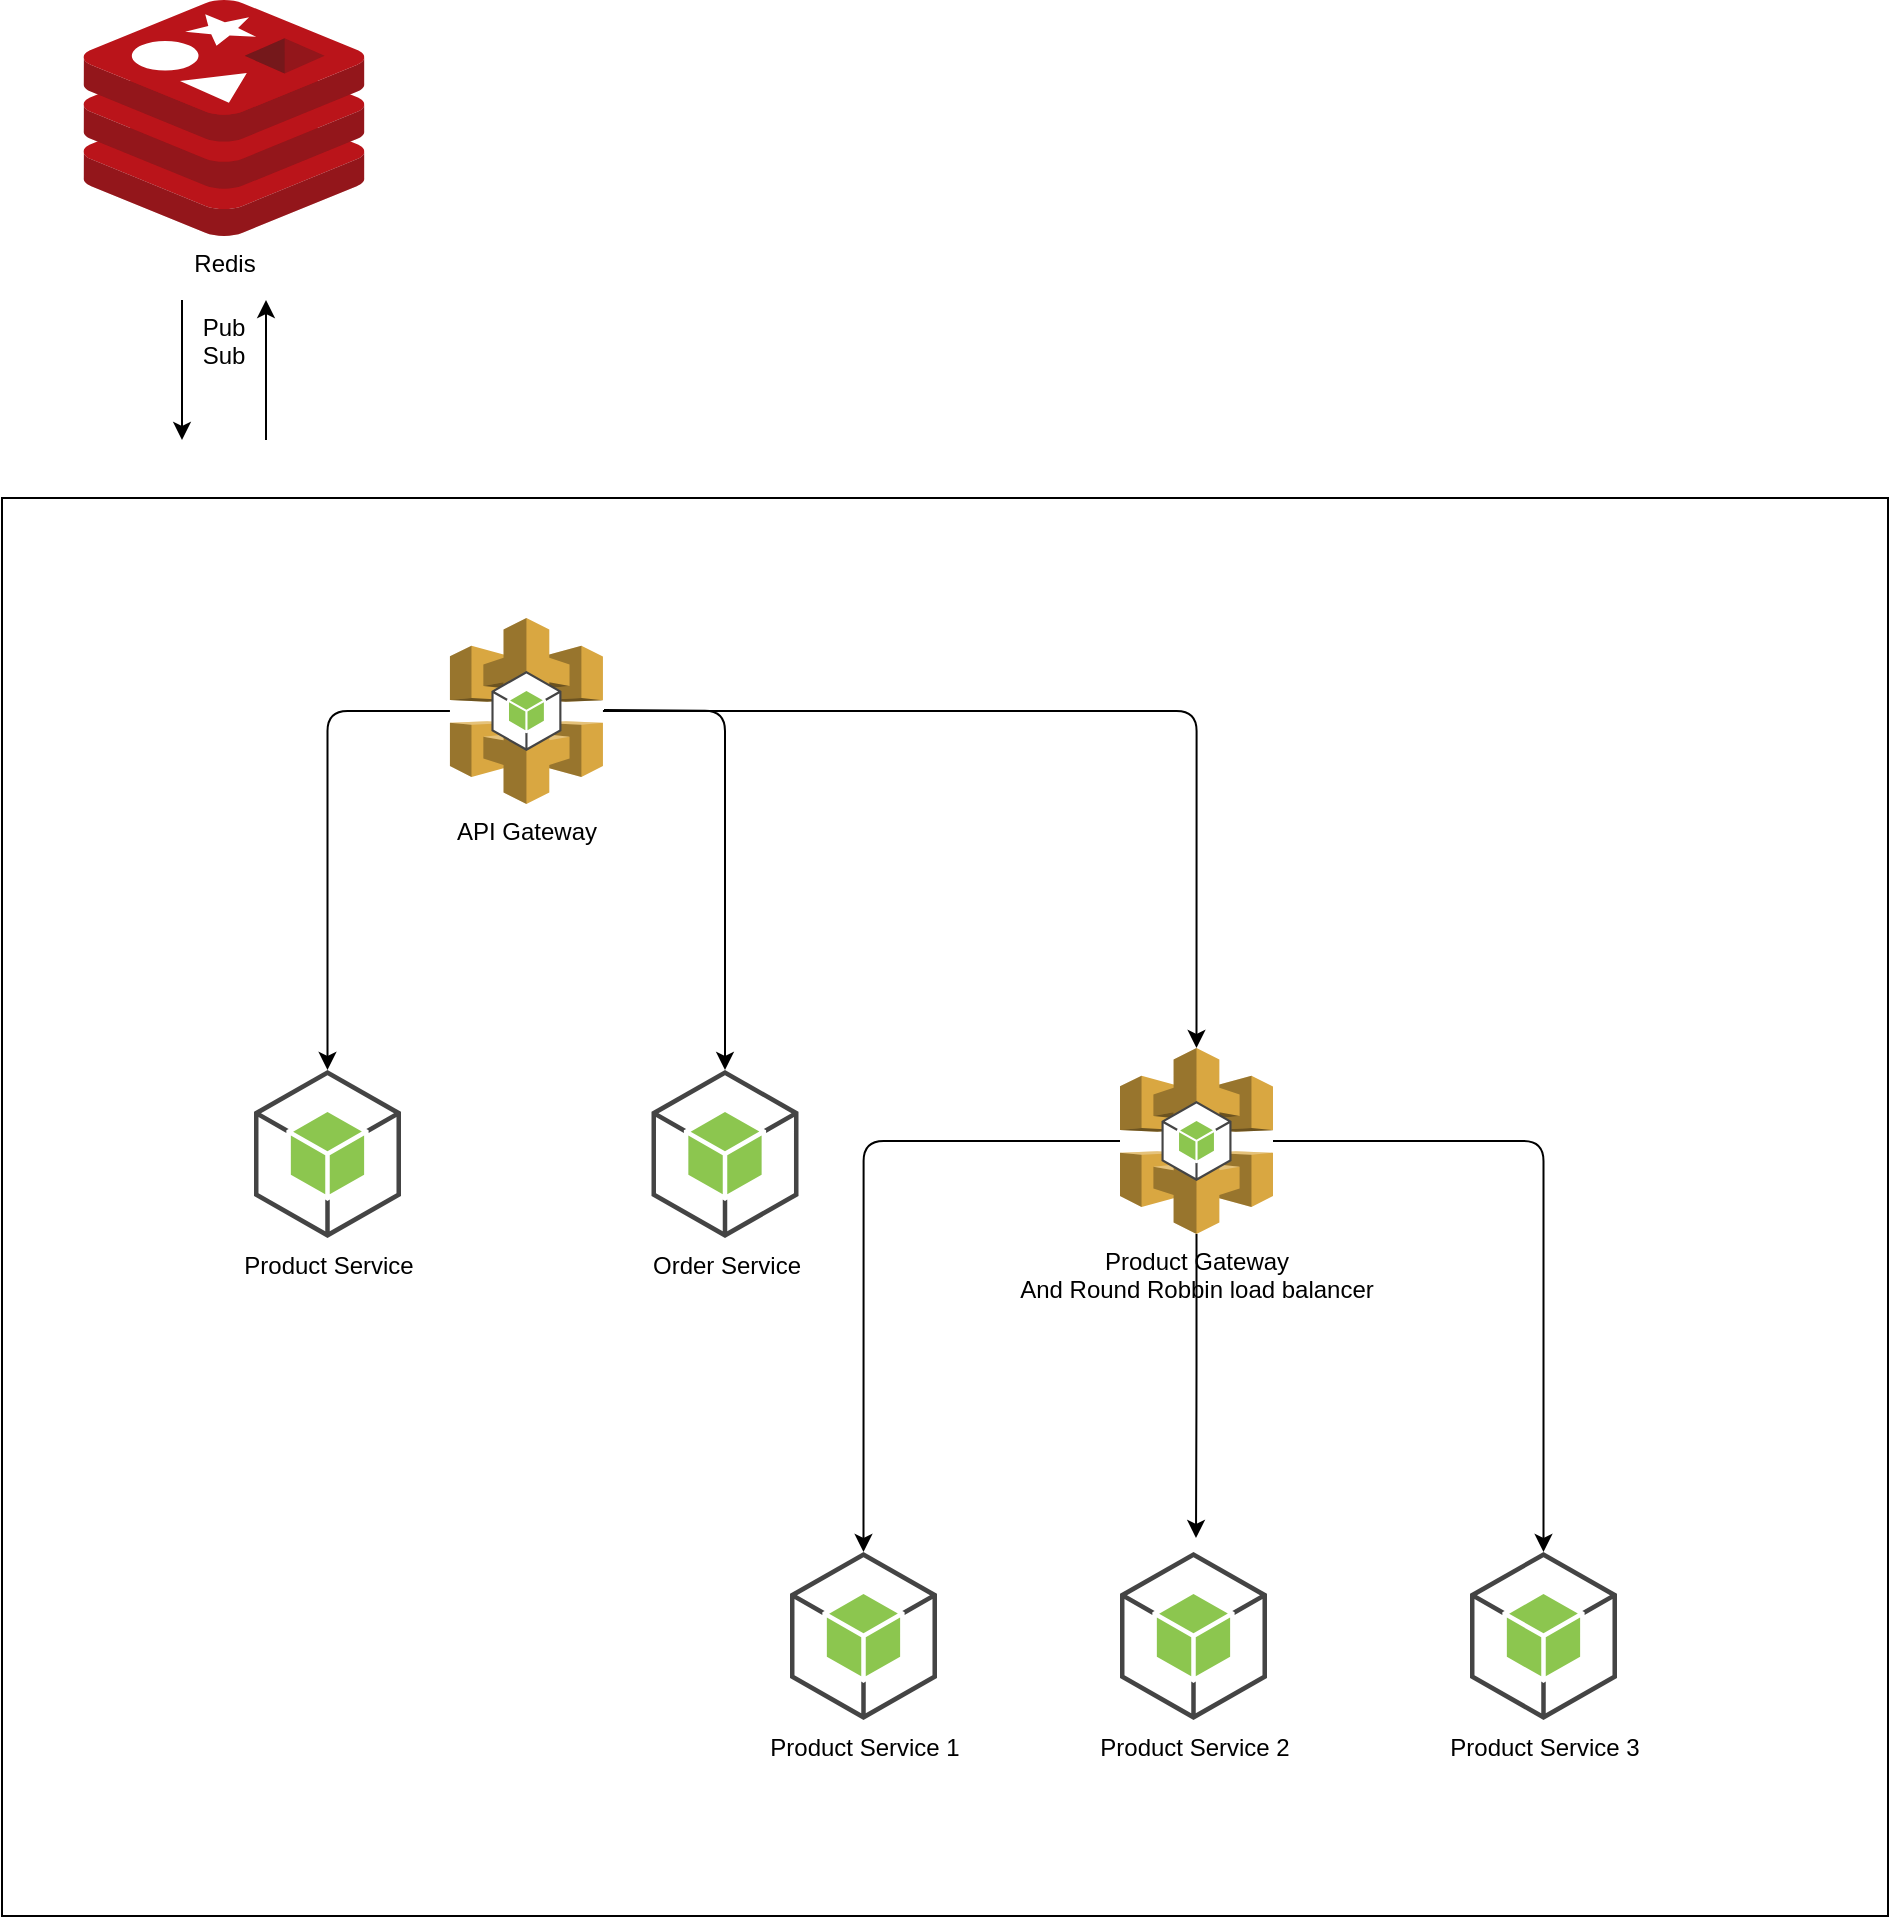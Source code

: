 <mxfile>
    <diagram id="_bEsWtpvnHsYVrp_kCv3" name="Page-1">
        <mxGraphModel dx="1627" dy="1782" grid="0" gridSize="10" guides="1" tooltips="1" connect="1" arrows="1" fold="1" page="0" pageScale="1" pageWidth="827" pageHeight="1169" background="none" math="0" shadow="0">
            <root>
                <mxCell id="0"/>
                <mxCell id="1" parent="0"/>
                <mxCell id="84" value="" style="whiteSpace=wrap;html=1;labelBackgroundColor=#FFFFFF;fontColor=#FFFFFF;" vertex="1" parent="1">
                    <mxGeometry x="198" y="129" width="943" height="709" as="geometry"/>
                </mxCell>
                <mxCell id="76" style="edgeStyle=orthogonalEdgeStyle;html=1;strokeColor=default;fontColor=#FFFFFF;" edge="1" parent="1" source="4" target="7">
                    <mxGeometry relative="1" as="geometry"/>
                </mxCell>
                <mxCell id="77" style="edgeStyle=orthogonalEdgeStyle;html=1;entryX=0.5;entryY=0;entryDx=0;entryDy=0;entryPerimeter=0;strokeColor=default;fontColor=#FFFFFF;" edge="1" parent="1" target="8">
                    <mxGeometry relative="1" as="geometry">
                        <mxPoint x="499" y="235" as="sourcePoint"/>
                    </mxGeometry>
                </mxCell>
                <mxCell id="79" style="edgeStyle=orthogonalEdgeStyle;html=1;entryX=0.5;entryY=0;entryDx=0;entryDy=0;entryPerimeter=0;strokeColor=default;fontColor=#FFFFFF;" edge="1" parent="1" source="4" target="25">
                    <mxGeometry relative="1" as="geometry"/>
                </mxCell>
                <mxCell id="4" value="API Gateway" style="outlineConnect=0;dashed=0;verticalLabelPosition=bottom;verticalAlign=top;align=center;html=1;shape=mxgraph.aws3.api_gateway;fillColor=#D9A741;gradientColor=none;" vertex="1" parent="1">
                    <mxGeometry x="421.97" y="189" width="76.5" height="93" as="geometry"/>
                </mxCell>
                <mxCell id="6" value="Redis" style="sketch=0;aspect=fixed;html=1;points=[];align=center;image;fontSize=12;image=img/lib/mscae/Cache_Redis_Product.svg;" vertex="1" parent="1">
                    <mxGeometry x="238.78" y="-120" width="140.43" height="117.96" as="geometry"/>
                </mxCell>
                <mxCell id="7" value="Product Service" style="outlineConnect=0;dashed=0;verticalLabelPosition=bottom;verticalAlign=top;align=center;html=1;shape=mxgraph.aws3.android;fillColor=#8CC64F;gradientColor=none;" vertex="1" parent="1">
                    <mxGeometry x="324" y="415" width="73.5" height="84" as="geometry"/>
                </mxCell>
                <mxCell id="8" value="Order Service" style="outlineConnect=0;dashed=0;verticalLabelPosition=bottom;verticalAlign=top;align=center;html=1;shape=mxgraph.aws3.android;fillColor=#8CC64F;gradientColor=none;" vertex="1" parent="1">
                    <mxGeometry x="522.75" y="415" width="73.5" height="84" as="geometry"/>
                </mxCell>
                <mxCell id="24" value="Product Service 1" style="outlineConnect=0;dashed=0;verticalLabelPosition=bottom;verticalAlign=top;align=center;html=1;shape=mxgraph.aws3.android;fillColor=#8CC64F;gradientColor=none;" vertex="1" parent="1">
                    <mxGeometry x="592" y="656" width="73.5" height="84" as="geometry"/>
                </mxCell>
                <mxCell id="27" value="Product Service 2" style="outlineConnect=0;dashed=0;verticalLabelPosition=bottom;verticalAlign=top;align=center;html=1;shape=mxgraph.aws3.android;fillColor=#8CC64F;gradientColor=none;" vertex="1" parent="1">
                    <mxGeometry x="757" y="656" width="73.5" height="84" as="geometry"/>
                </mxCell>
                <mxCell id="28" value="Product Service 3&lt;br&gt;" style="outlineConnect=0;dashed=0;verticalLabelPosition=bottom;verticalAlign=top;align=center;html=1;shape=mxgraph.aws3.android;fillColor=#8CC64F;gradientColor=none;" vertex="1" parent="1">
                    <mxGeometry x="932" y="656" width="73.5" height="84" as="geometry"/>
                </mxCell>
                <mxCell id="62" value="" style="group" vertex="1" connectable="0" parent="1">
                    <mxGeometry x="757" y="404" width="119.5" height="93" as="geometry"/>
                </mxCell>
                <mxCell id="25" value="Product Gateway&lt;br&gt;And Round Robbin load balancer" style="outlineConnect=0;dashed=0;verticalLabelPosition=bottom;verticalAlign=top;align=center;html=1;shape=mxgraph.aws3.api_gateway;fillColor=#D9A741;gradientColor=none;" vertex="1" parent="62">
                    <mxGeometry width="76.5" height="93" as="geometry"/>
                </mxCell>
                <mxCell id="87" value="" style="outlineConnect=0;dashed=0;verticalLabelPosition=bottom;verticalAlign=top;align=center;html=1;shape=mxgraph.aws3.android;fillColor=#8CC64F;gradientColor=none;" vertex="1" parent="62">
                    <mxGeometry x="20.75" y="26.5" width="35" height="40" as="geometry"/>
                </mxCell>
                <mxCell id="80" style="edgeStyle=orthogonalEdgeStyle;html=1;entryX=0.5;entryY=0;entryDx=0;entryDy=0;entryPerimeter=0;strokeColor=default;fontColor=#FFFFFF;" edge="1" parent="1" source="25" target="24">
                    <mxGeometry relative="1" as="geometry"/>
                </mxCell>
                <mxCell id="81" style="edgeStyle=orthogonalEdgeStyle;html=1;strokeColor=default;fontColor=#FFFFFF;" edge="1" parent="1" source="25">
                    <mxGeometry relative="1" as="geometry">
                        <mxPoint x="795" y="649" as="targetPoint"/>
                    </mxGeometry>
                </mxCell>
                <mxCell id="83" style="edgeStyle=orthogonalEdgeStyle;html=1;strokeColor=default;fontColor=#FFFFFF;" edge="1" parent="1" source="25" target="28">
                    <mxGeometry relative="1" as="geometry"/>
                </mxCell>
                <mxCell id="86" value="" style="outlineConnect=0;dashed=0;verticalLabelPosition=bottom;verticalAlign=top;align=center;html=1;shape=mxgraph.aws3.android;fillColor=#8CC64F;gradientColor=none;" vertex="1" parent="1">
                    <mxGeometry x="442.72" y="215.5" width="35" height="40" as="geometry"/>
                </mxCell>
                <mxCell id="91" value="Pub&#10;Sub" style="group" vertex="1" connectable="0" parent="1">
                    <mxGeometry x="288" y="30" width="42" height="70" as="geometry"/>
                </mxCell>
                <mxCell id="89" value="" style="edgeStyle=none;orthogonalLoop=1;jettySize=auto;html=1;strokeColor=default;fontColor=#FFFFFF;" edge="1" parent="91">
                    <mxGeometry width="80" relative="1" as="geometry">
                        <mxPoint as="sourcePoint"/>
                        <mxPoint y="70" as="targetPoint"/>
                        <Array as="points"/>
                    </mxGeometry>
                </mxCell>
                <mxCell id="90" value="" style="edgeStyle=none;orthogonalLoop=1;jettySize=auto;html=1;strokeColor=default;fontColor=#FFFFFF;" edge="1" parent="91">
                    <mxGeometry width="80" relative="1" as="geometry">
                        <mxPoint x="42" y="70" as="sourcePoint"/>
                        <mxPoint x="42" as="targetPoint"/>
                        <Array as="points"/>
                    </mxGeometry>
                </mxCell>
            </root>
        </mxGraphModel>
    </diagram>
</mxfile>